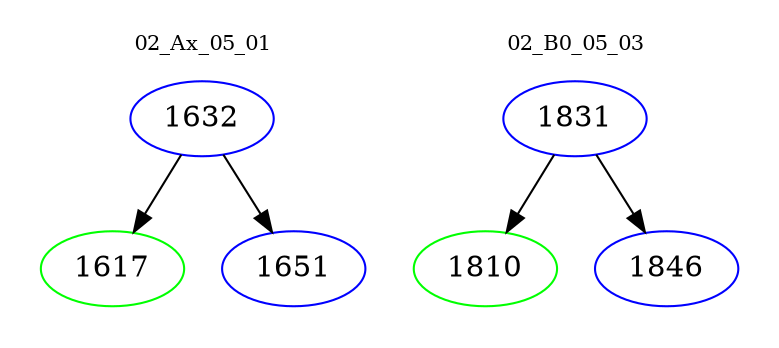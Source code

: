 digraph{
subgraph cluster_0 {
color = white
label = "02_Ax_05_01";
fontsize=10;
T0_1632 [label="1632", color="blue"]
T0_1632 -> T0_1617 [color="black"]
T0_1617 [label="1617", color="green"]
T0_1632 -> T0_1651 [color="black"]
T0_1651 [label="1651", color="blue"]
}
subgraph cluster_1 {
color = white
label = "02_B0_05_03";
fontsize=10;
T1_1831 [label="1831", color="blue"]
T1_1831 -> T1_1810 [color="black"]
T1_1810 [label="1810", color="green"]
T1_1831 -> T1_1846 [color="black"]
T1_1846 [label="1846", color="blue"]
}
}
